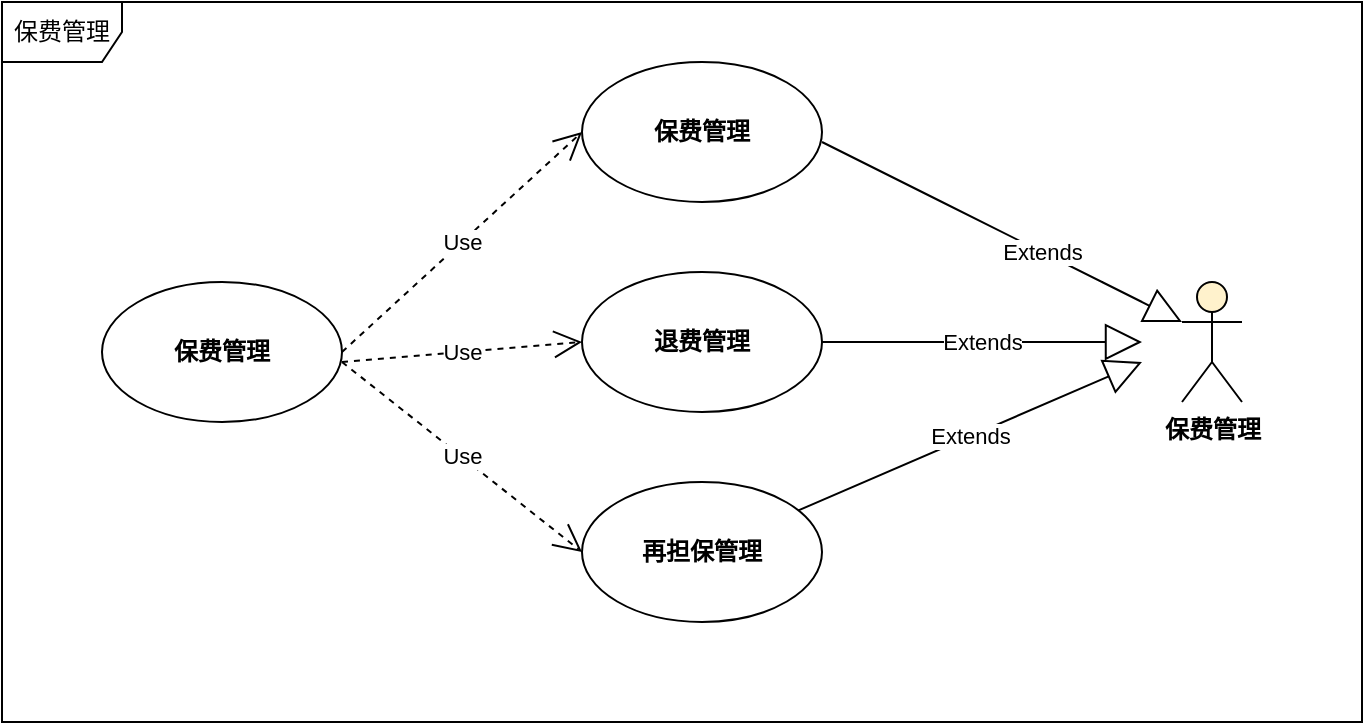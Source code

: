 <mxfile version="20.0.4" type="github">
  <diagram id="_m5MdlkcJ6gGwVKdpCUm" name="第 1 页">
    <mxGraphModel dx="1185" dy="635" grid="1" gridSize="10" guides="1" tooltips="1" connect="1" arrows="1" fold="1" page="1" pageScale="1" pageWidth="827" pageHeight="1169" math="0" shadow="0">
      <root>
        <mxCell id="0" />
        <mxCell id="1" parent="0" />
        <mxCell id="uzR7RSsxnNS5FgNO0Bto-1" value="保费管理" style="shape=umlFrame;whiteSpace=wrap;html=1;" vertex="1" parent="1">
          <mxGeometry x="80" y="210" width="680" height="360" as="geometry" />
        </mxCell>
        <mxCell id="uzR7RSsxnNS5FgNO0Bto-2" value="&lt;b&gt;保费管理&lt;/b&gt;" style="ellipse;whiteSpace=wrap;html=1;" vertex="1" parent="1">
          <mxGeometry x="130" y="350" width="120" height="70" as="geometry" />
        </mxCell>
        <mxCell id="uzR7RSsxnNS5FgNO0Bto-3" value="&lt;b&gt;再担保管理&lt;/b&gt;" style="ellipse;whiteSpace=wrap;html=1;" vertex="1" parent="1">
          <mxGeometry x="370" y="450" width="120" height="70" as="geometry" />
        </mxCell>
        <mxCell id="uzR7RSsxnNS5FgNO0Bto-4" value="&lt;b&gt;退费管理&lt;/b&gt;" style="ellipse;whiteSpace=wrap;html=1;" vertex="1" parent="1">
          <mxGeometry x="370" y="345" width="120" height="70" as="geometry" />
        </mxCell>
        <mxCell id="uzR7RSsxnNS5FgNO0Bto-5" value="&lt;b&gt;保费管理&lt;/b&gt;" style="ellipse;whiteSpace=wrap;html=1;" vertex="1" parent="1">
          <mxGeometry x="370" y="240" width="120" height="70" as="geometry" />
        </mxCell>
        <mxCell id="uzR7RSsxnNS5FgNO0Bto-6" value="&lt;b&gt;保费管理&lt;/b&gt;" style="shape=umlActor;verticalLabelPosition=bottom;verticalAlign=top;html=1;fillColor=#FFF2CC;" vertex="1" parent="1">
          <mxGeometry x="670" y="350" width="30" height="60" as="geometry" />
        </mxCell>
        <mxCell id="uzR7RSsxnNS5FgNO0Bto-7" value="Use" style="endArrow=open;endSize=12;dashed=1;html=1;rounded=0;exitX=1;exitY=0.5;exitDx=0;exitDy=0;entryX=0;entryY=0.5;entryDx=0;entryDy=0;" edge="1" parent="1" source="uzR7RSsxnNS5FgNO0Bto-2" target="uzR7RSsxnNS5FgNO0Bto-5">
          <mxGeometry width="160" relative="1" as="geometry">
            <mxPoint x="220" y="300" as="sourcePoint" />
            <mxPoint x="380" y="300" as="targetPoint" />
          </mxGeometry>
        </mxCell>
        <mxCell id="uzR7RSsxnNS5FgNO0Bto-8" value="Use" style="endArrow=open;endSize=12;dashed=1;html=1;rounded=0;entryX=0;entryY=0.5;entryDx=0;entryDy=0;" edge="1" parent="1" target="uzR7RSsxnNS5FgNO0Bto-4">
          <mxGeometry width="160" relative="1" as="geometry">
            <mxPoint x="250" y="390" as="sourcePoint" />
            <mxPoint x="410" y="390" as="targetPoint" />
          </mxGeometry>
        </mxCell>
        <mxCell id="uzR7RSsxnNS5FgNO0Bto-9" value="Use" style="endArrow=open;endSize=12;dashed=1;html=1;rounded=0;entryX=0;entryY=0.5;entryDx=0;entryDy=0;" edge="1" parent="1" target="uzR7RSsxnNS5FgNO0Bto-3">
          <mxGeometry width="160" relative="1" as="geometry">
            <mxPoint x="250" y="390" as="sourcePoint" />
            <mxPoint x="350" y="450" as="targetPoint" />
          </mxGeometry>
        </mxCell>
        <mxCell id="uzR7RSsxnNS5FgNO0Bto-10" value="Extends" style="endArrow=block;endSize=16;endFill=0;html=1;rounded=0;entryX=0;entryY=0.333;entryDx=0;entryDy=0;entryPerimeter=0;" edge="1" parent="1" target="uzR7RSsxnNS5FgNO0Bto-6">
          <mxGeometry width="160" relative="1" as="geometry">
            <mxPoint x="490" y="280" as="sourcePoint" />
            <mxPoint x="650" y="280" as="targetPoint" />
            <Array as="points">
              <mxPoint x="550" y="310" />
              <mxPoint x="650" y="360" />
              <mxPoint x="630" y="350" />
            </Array>
          </mxGeometry>
        </mxCell>
        <mxCell id="uzR7RSsxnNS5FgNO0Bto-11" value="Extends" style="endArrow=block;endSize=16;endFill=0;html=1;rounded=0;" edge="1" parent="1">
          <mxGeometry width="160" relative="1" as="geometry">
            <mxPoint x="490" y="380" as="sourcePoint" />
            <mxPoint x="650" y="380" as="targetPoint" />
          </mxGeometry>
        </mxCell>
        <mxCell id="uzR7RSsxnNS5FgNO0Bto-12" value="Extends" style="endArrow=block;endSize=16;endFill=0;html=1;rounded=0;" edge="1" parent="1" source="uzR7RSsxnNS5FgNO0Bto-3">
          <mxGeometry width="160" relative="1" as="geometry">
            <mxPoint x="490" y="485" as="sourcePoint" />
            <mxPoint x="650" y="390" as="targetPoint" />
          </mxGeometry>
        </mxCell>
      </root>
    </mxGraphModel>
  </diagram>
</mxfile>

